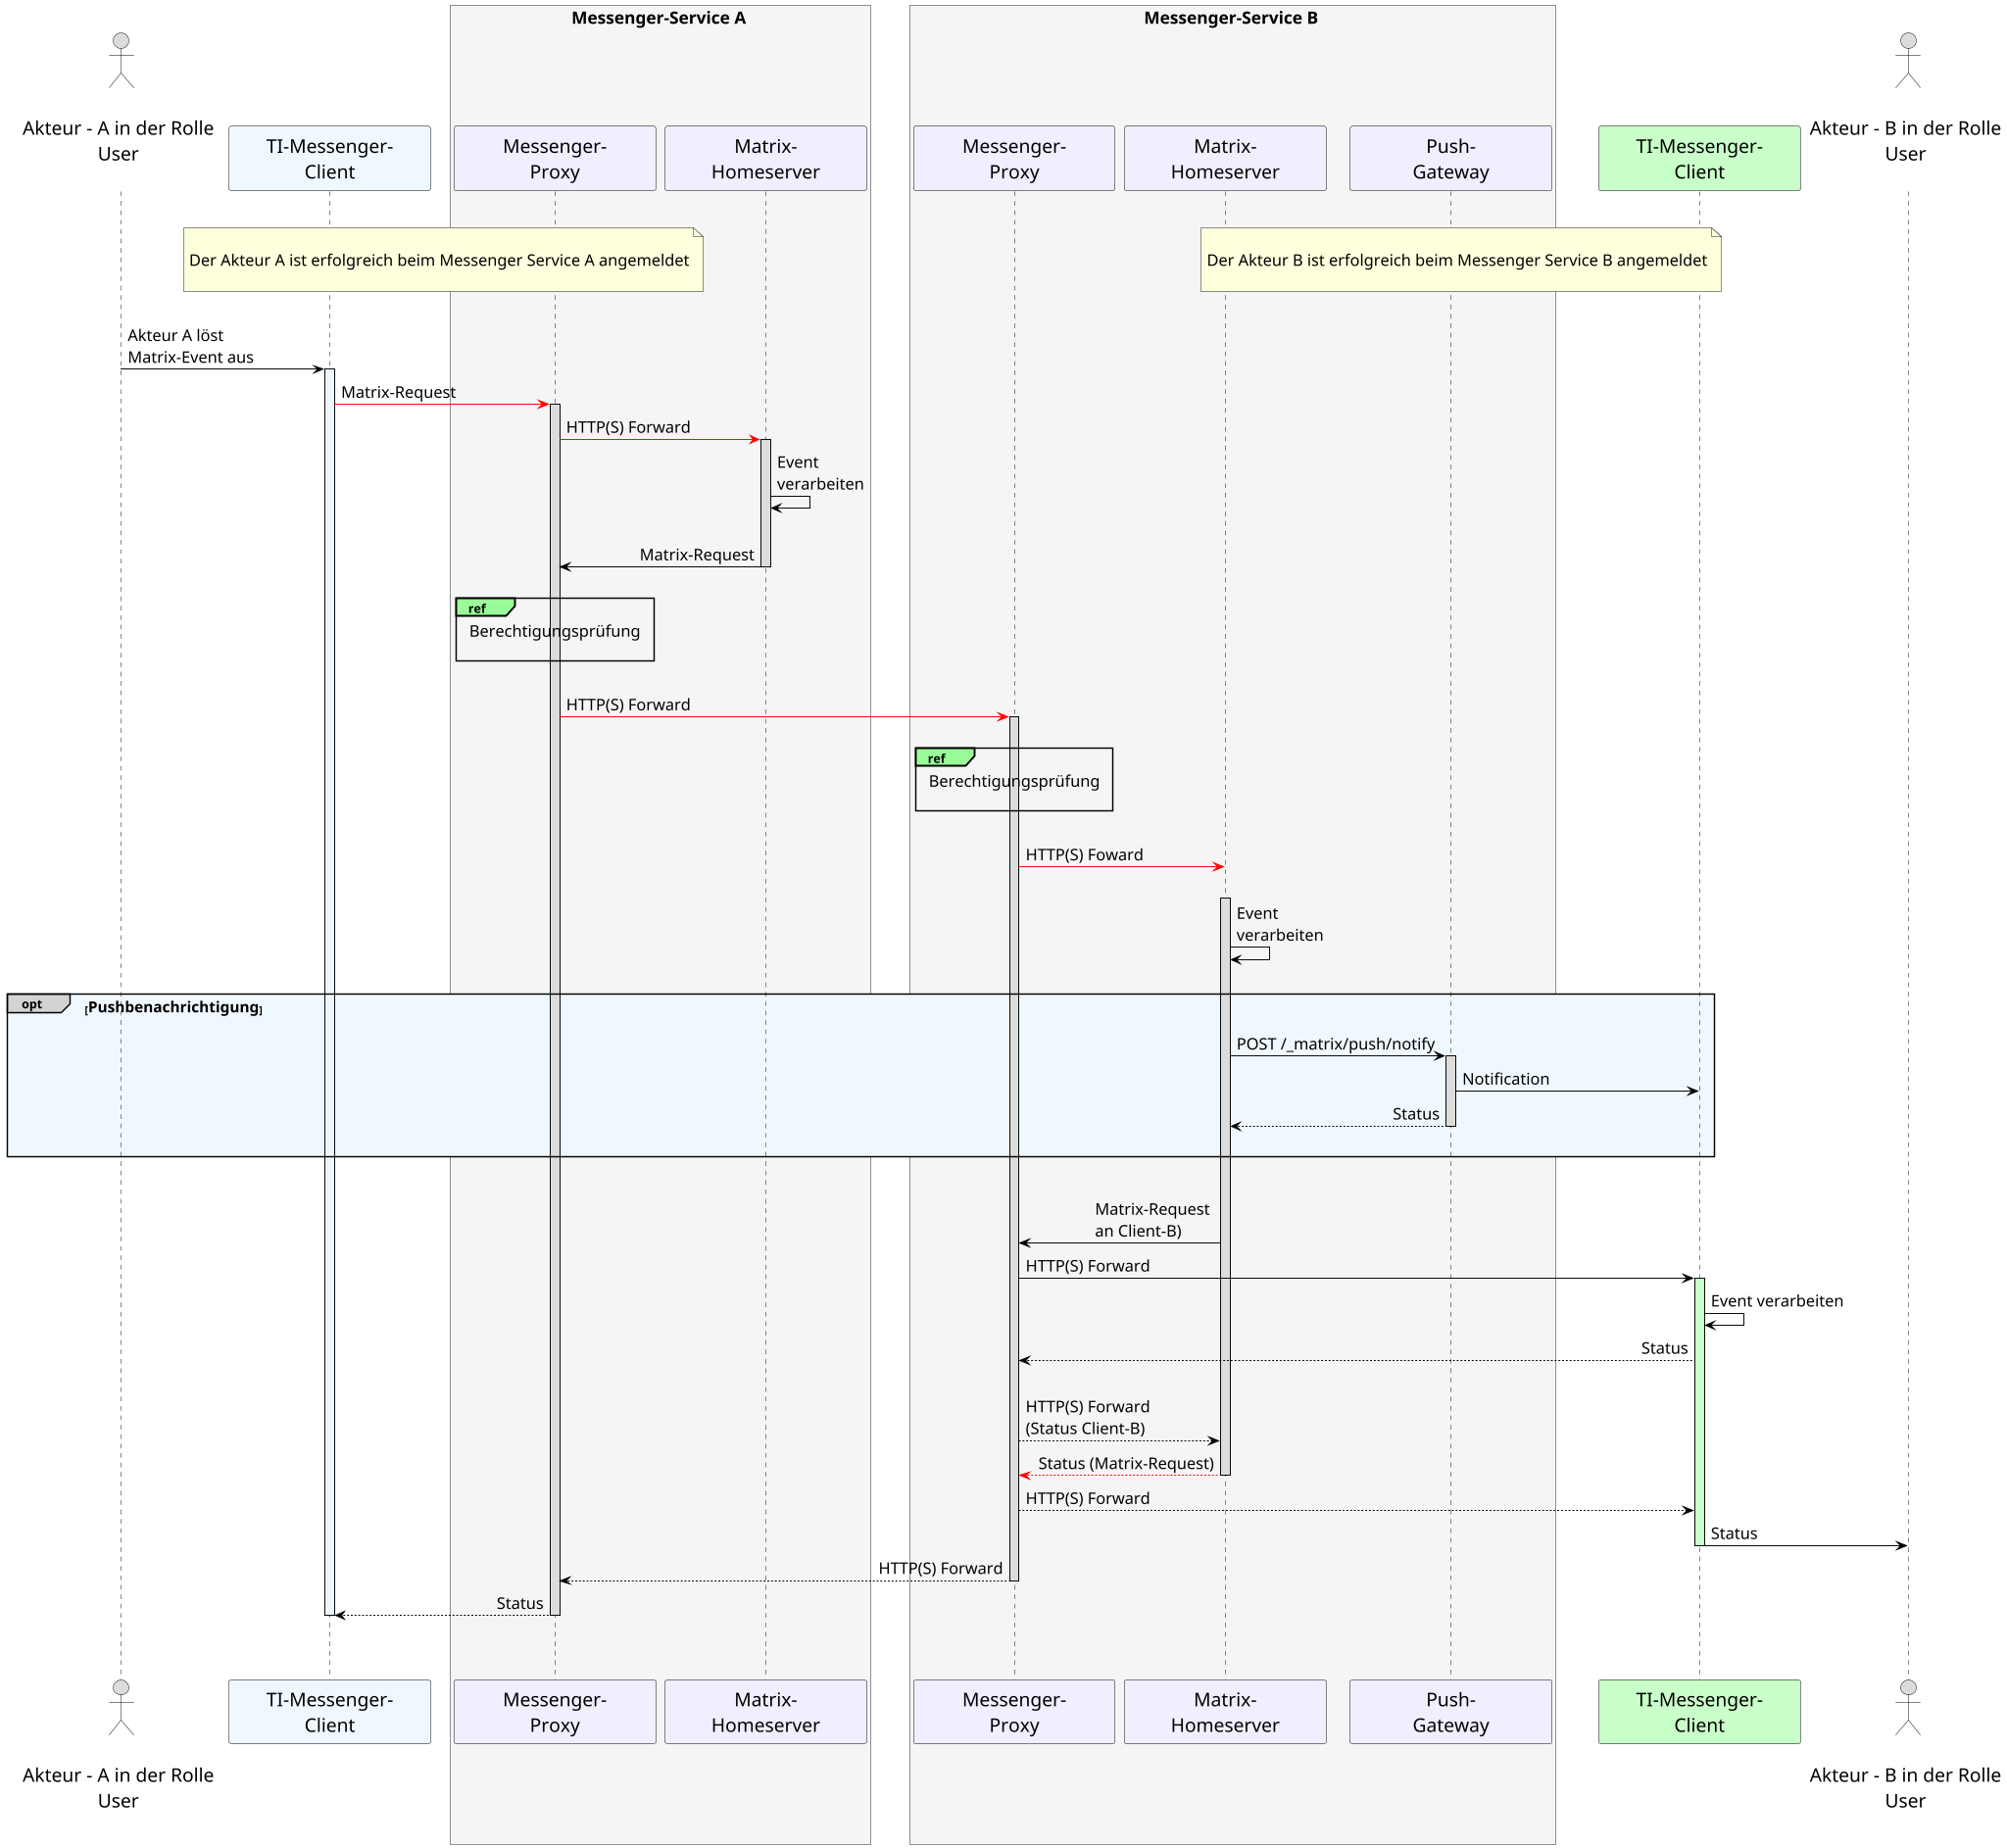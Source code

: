 /' 
# TI-Messenger 1.1
# TI-Messenger-Dienst
# UC - 10062
# Sequence Diagram
# Name: Austausch von Events zwischen Akteuren außerhalb einer Organisation
'/

@startuml
!pragma teoz true
skinparam sequenceMessageAlign direction
skinparam minClassWidth 200
skinparam BoxPadding 15
skinparam sequenceReferenceHeaderBackgroundColor palegreen
scale max 2048 width

skinparam sequence {
ArrowColor black
ArrowFontSize 17
ActorBorderColor black
LifeLineBorderColor black
LifeLineBackgroundColor Gainsboro

ParticipantBorderColor Motivation
ParticipantBackgroundColor Motivation
ParticipantFontSize 20
ParticipantFontColor black
ParticipantBorderColor Black
ParticipantBackgroundColor MOTIVATION

ActorBackgroundColor Gainsboro
ActorFontColor black
ActorFontSize 20
ActorFontName Aapex
}
    actor U1 as "\nAkteur - A in der Rolle\nUser\n"
    participant C1 as "TI-Messenger-\nClient" #AliceBlue
    box <size:18>Messenger-Service A</size> #WhiteSmoke
      participant MP1 as "Messenger-\nProxy"
      participant MH1 as "Matrix-\nHomeserver"
    end box
    box <size:18>Messenger-Service B</size> #WhiteSmoke
    participant MP2 as "Messenger-\nProxy"
    participant MH2 as "Matrix-\nHomeserver"
    participant PG2 as "Push-\nGateway"
    end box
    participant C2 as "TI-Messenger-\nClient" #TECHNOLOGY
    actor U2 as "\nAkteur - B in der Rolle\nUser\n"
    
|||
/ note over U1, MH1: \n<size:17>Der Akteur A ist erfolgreich beim Messenger Service A angemeldet</size>\n   
/ note over U2, MP2: \n<size:17>Der Akteur B ist erfolgreich beim Messenger Service B angemeldet</size>\n    
|||

  U1->C1: Akteur A löst\nMatrix-Event aus
    activate C1 #AliceBlue
  C1-[#red]>MP1: Matrix-Request
    activate MP1
  MP1-[#red]>MH1: HTTP(S) Forward
    activate MH1
  MH1->MH1: Event \nverarbeiten
  |||
  MH1->MP1: Matrix-Request
    deactivate MH1
    |||
    ref over MP1, MP1: <size:17>Berechtigungsprüfung</size>\n    
  |||  
  MP1-[#red]>MP2: HTTP(S) Forward
    activate MP2
  |||
  ref over MP2, MP2: <size:17>Berechtigungsprüfung</size>\n 
  |||
  MP2-[#red]>MH2: HTTP(S) Foward
  |||

    activate MH2
  MH2->MH2: Event \nverarbeiten
  |||
   opt#LightGrey #AliceBlue <size:16>Pushbenachrichtigung</size>
    MH2->PG2: POST /_matrix/push/notify
      activate PG2
    PG2->C2: Notification
    PG2-->MH2: Status
      deactivate PG2
  |||
  end
  |||

  MH2->MP2: Matrix-Request \nan Client-B)
  MP2->C2: HTTP(S) Forward 
    activate C2 #TECHNOLOGY
  C2->C2: Event verarbeiten

  C2-->MP2: Status
  |||
  MP2-->MH2: HTTP(S) Forward \n(Status Client-B)
  MH2--[#red]>MP2: Status (Matrix-Request)
    deactivate MH2
  MP2-->C2: HTTP(S) Forward
  C2->U2: Status
    deactivate C2
  MP2-->MP1: HTTP(S) Forward
    deactivate MP2
  MP1-->C1: Status
    deactivate MP1
    deactivate C1
  |||
|||
@enduml
